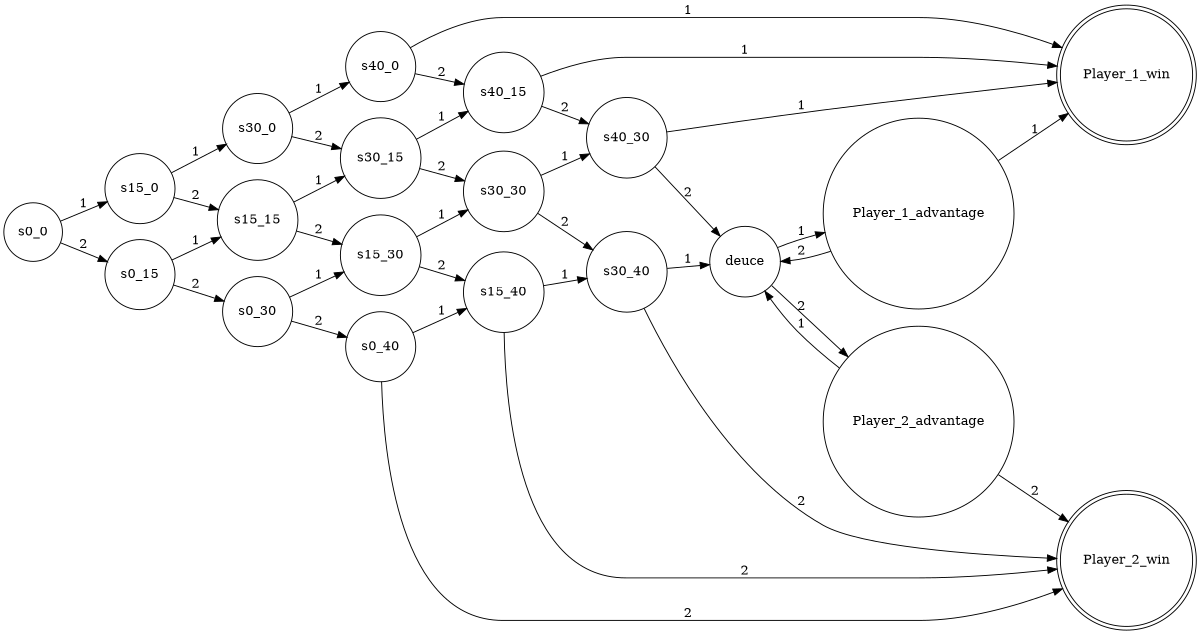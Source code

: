 digraph tennis_dfa {
  rankdir = LR;
  size = "8,5"

  node [shape = doublecircle];

  Player_1_win Player_2_win;

  node [shape = circle];

  s0_0 -> s15_0 [ label = "1" ];
  s0_0 -> s0_15 [ label = "2" ];
  s15_0 -> s30_0 [ label = "1" ];
  s15_0 -> s15_15 [ label = "2" ];
  s0_15 -> s15_15 [ label = "1" ];
  s0_15 -> s0_30 [ label = "2" ];
  s30_0 -> s40_0 [ label = "1" ];
  s30_0 -> s30_15 [ label = "2" ];
  s15_15 -> s30_15 [ label = "1" ];
  s15_15 -> s15_30 [ label = "2" ];
  s0_30 -> s15_30 [ label = "1" ];
  s0_30 -> s0_40 [ label = "2" ];
  s40_0 -> Player_1_win [ label = "1" ];
  s40_0 -> s40_15 [ label = "2" ];
  s30_15 -> s40_15 [ label = "1" ];
  s30_15 -> s30_30 [ label = "2" ];
  s15_30 -> s30_30 [ label = "1" ];
  s15_30 -> s15_40 [ label = "2" ];
  s0_40 -> s15_40 [ label = "1" ];
  s0_40 -> Player_2_win [ label = "2" ];
  s40_15 -> Player_1_win [ label = "1" ];
  s40_15 -> s40_30 [ label = "2" ];
  s30_30 -> s40_30 [ label = "1" ];
  s30_30 -> s30_40 [ label = "2" ];
  s15_40 -> s30_40 [ label = "1" ];
  s15_40 -> Player_2_win [ label = "2" ];
  s40_30 -> Player_1_win [ label = "1" ];
  s40_30 -> deuce [ label = "2" ];
  s30_40 -> deuce [ label = "1" ];
  s30_40 -> Player_2_win [ label = "2" ];
  deuce -> Player_1_advantage [ label = "1" ];
  deuce -> Player_2_advantage [ label = "2" ];
  Player_1_advantage -> Player_1_win [ label = "1" ];
  Player_1_advantage -> deuce [ label = "2" ];
  Player_2_advantage -> deuce [ label = "1" ];
  Player_2_advantage -> Player_2_win [ label = "2" ];
}
